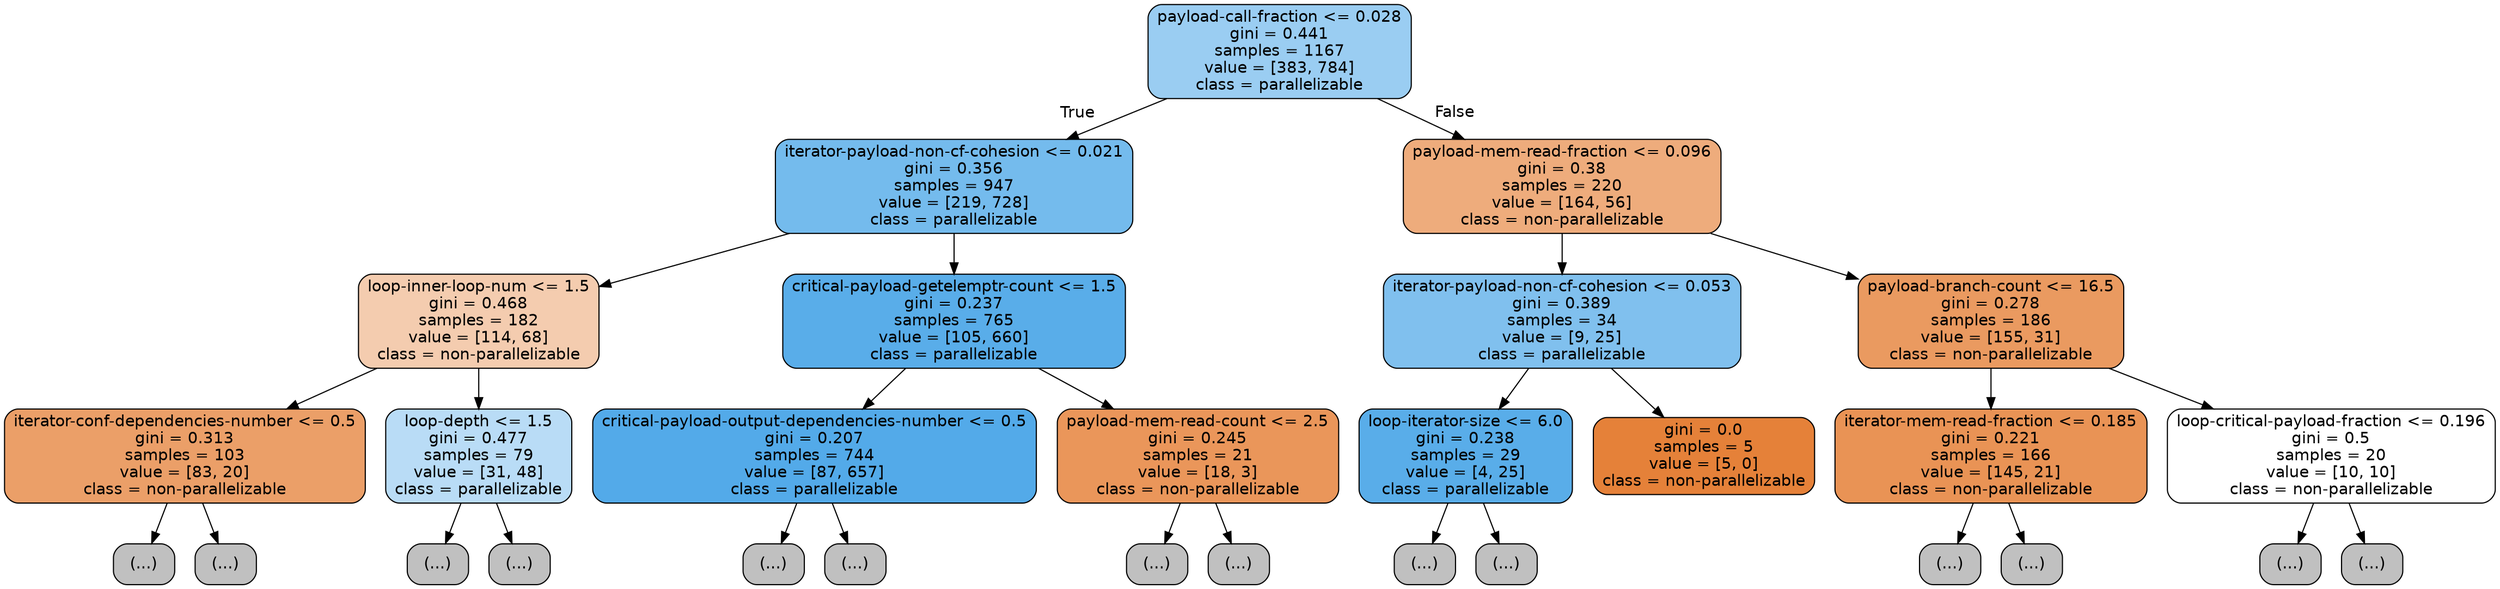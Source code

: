 digraph Tree {
node [shape=box, style="filled, rounded", color="black", fontname=helvetica] ;
edge [fontname=helvetica] ;
0 [label="payload-call-fraction <= 0.028\ngini = 0.441\nsamples = 1167\nvalue = [383, 784]\nclass = parallelizable", fillcolor="#399de582"] ;
1 [label="iterator-payload-non-cf-cohesion <= 0.021\ngini = 0.356\nsamples = 947\nvalue = [219, 728]\nclass = parallelizable", fillcolor="#399de5b2"] ;
0 -> 1 [labeldistance=2.5, labelangle=45, headlabel="True"] ;
2 [label="loop-inner-loop-num <= 1.5\ngini = 0.468\nsamples = 182\nvalue = [114, 68]\nclass = non-parallelizable", fillcolor="#e5813967"] ;
1 -> 2 ;
3 [label="iterator-conf-dependencies-number <= 0.5\ngini = 0.313\nsamples = 103\nvalue = [83, 20]\nclass = non-parallelizable", fillcolor="#e58139c2"] ;
2 -> 3 ;
4 [label="(...)", fillcolor="#C0C0C0"] ;
3 -> 4 ;
15 [label="(...)", fillcolor="#C0C0C0"] ;
3 -> 15 ;
26 [label="loop-depth <= 1.5\ngini = 0.477\nsamples = 79\nvalue = [31, 48]\nclass = parallelizable", fillcolor="#399de55a"] ;
2 -> 26 ;
27 [label="(...)", fillcolor="#C0C0C0"] ;
26 -> 27 ;
34 [label="(...)", fillcolor="#C0C0C0"] ;
26 -> 34 ;
47 [label="critical-payload-getelemptr-count <= 1.5\ngini = 0.237\nsamples = 765\nvalue = [105, 660]\nclass = parallelizable", fillcolor="#399de5d6"] ;
1 -> 47 ;
48 [label="critical-payload-output-dependencies-number <= 0.5\ngini = 0.207\nsamples = 744\nvalue = [87, 657]\nclass = parallelizable", fillcolor="#399de5dd"] ;
47 -> 48 ;
49 [label="(...)", fillcolor="#C0C0C0"] ;
48 -> 49 ;
130 [label="(...)", fillcolor="#C0C0C0"] ;
48 -> 130 ;
167 [label="payload-mem-read-count <= 2.5\ngini = 0.245\nsamples = 21\nvalue = [18, 3]\nclass = non-parallelizable", fillcolor="#e58139d4"] ;
47 -> 167 ;
168 [label="(...)", fillcolor="#C0C0C0"] ;
167 -> 168 ;
169 [label="(...)", fillcolor="#C0C0C0"] ;
167 -> 169 ;
172 [label="payload-mem-read-fraction <= 0.096\ngini = 0.38\nsamples = 220\nvalue = [164, 56]\nclass = non-parallelizable", fillcolor="#e58139a8"] ;
0 -> 172 [labeldistance=2.5, labelangle=-45, headlabel="False"] ;
173 [label="iterator-payload-non-cf-cohesion <= 0.053\ngini = 0.389\nsamples = 34\nvalue = [9, 25]\nclass = parallelizable", fillcolor="#399de5a3"] ;
172 -> 173 ;
174 [label="loop-iterator-size <= 6.0\ngini = 0.238\nsamples = 29\nvalue = [4, 25]\nclass = parallelizable", fillcolor="#399de5d6"] ;
173 -> 174 ;
175 [label="(...)", fillcolor="#C0C0C0"] ;
174 -> 175 ;
178 [label="(...)", fillcolor="#C0C0C0"] ;
174 -> 178 ;
179 [label="gini = 0.0\nsamples = 5\nvalue = [5, 0]\nclass = non-parallelizable", fillcolor="#e58139ff"] ;
173 -> 179 ;
180 [label="payload-branch-count <= 16.5\ngini = 0.278\nsamples = 186\nvalue = [155, 31]\nclass = non-parallelizable", fillcolor="#e58139cc"] ;
172 -> 180 ;
181 [label="iterator-mem-read-fraction <= 0.185\ngini = 0.221\nsamples = 166\nvalue = [145, 21]\nclass = non-parallelizable", fillcolor="#e58139da"] ;
180 -> 181 ;
182 [label="(...)", fillcolor="#C0C0C0"] ;
181 -> 182 ;
207 [label="(...)", fillcolor="#C0C0C0"] ;
181 -> 207 ;
218 [label="loop-critical-payload-fraction <= 0.196\ngini = 0.5\nsamples = 20\nvalue = [10, 10]\nclass = non-parallelizable", fillcolor="#e5813900"] ;
180 -> 218 ;
219 [label="(...)", fillcolor="#C0C0C0"] ;
218 -> 219 ;
226 [label="(...)", fillcolor="#C0C0C0"] ;
218 -> 226 ;
}